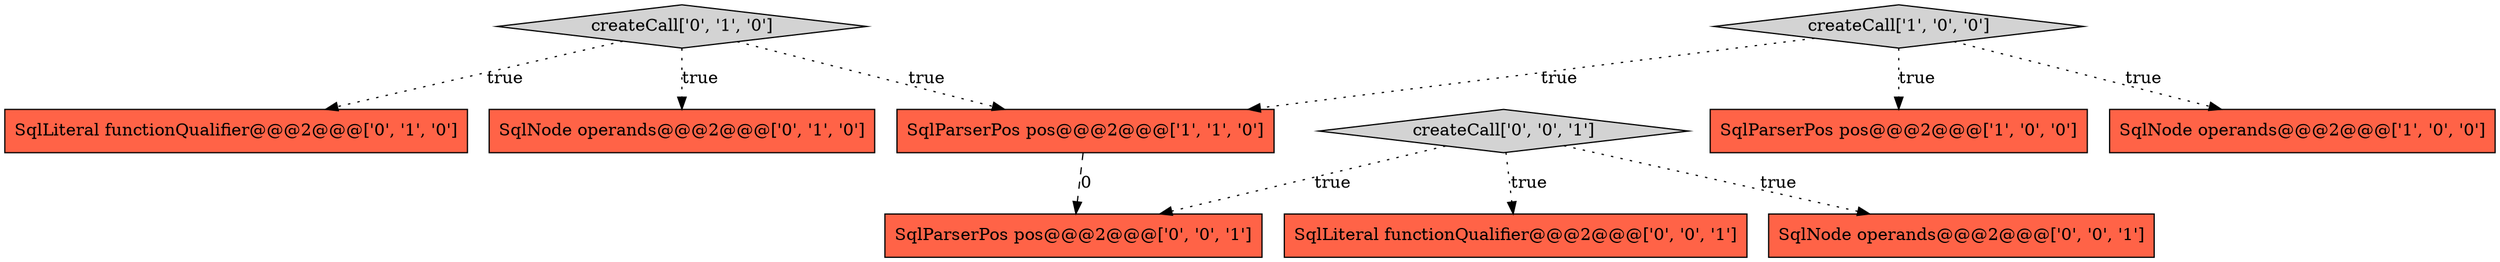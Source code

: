 digraph {
5 [style = filled, label = "SqlLiteral functionQualifier@@@2@@@['0', '1', '0']", fillcolor = tomato, shape = box image = "AAA0AAABBB2BBB"];
2 [style = filled, label = "SqlParserPos pos@@@2@@@['1', '0', '0']", fillcolor = tomato, shape = box image = "AAA0AAABBB1BBB"];
9 [style = filled, label = "SqlLiteral functionQualifier@@@2@@@['0', '0', '1']", fillcolor = tomato, shape = box image = "AAA0AAABBB3BBB"];
8 [style = filled, label = "SqlNode operands@@@2@@@['0', '0', '1']", fillcolor = tomato, shape = box image = "AAA0AAABBB3BBB"];
10 [style = filled, label = "SqlParserPos pos@@@2@@@['0', '0', '1']", fillcolor = tomato, shape = box image = "AAA0AAABBB3BBB"];
7 [style = filled, label = "createCall['0', '0', '1']", fillcolor = lightgray, shape = diamond image = "AAA0AAABBB3BBB"];
4 [style = filled, label = "SqlNode operands@@@2@@@['0', '1', '0']", fillcolor = tomato, shape = box image = "AAA0AAABBB2BBB"];
3 [style = filled, label = "SqlParserPos pos@@@2@@@['1', '1', '0']", fillcolor = tomato, shape = box image = "AAA0AAABBB1BBB"];
6 [style = filled, label = "createCall['0', '1', '0']", fillcolor = lightgray, shape = diamond image = "AAA0AAABBB2BBB"];
1 [style = filled, label = "SqlNode operands@@@2@@@['1', '0', '0']", fillcolor = tomato, shape = box image = "AAA0AAABBB1BBB"];
0 [style = filled, label = "createCall['1', '0', '0']", fillcolor = lightgray, shape = diamond image = "AAA0AAABBB1BBB"];
0->2 [style = dotted, label="true"];
6->5 [style = dotted, label="true"];
6->4 [style = dotted, label="true"];
0->3 [style = dotted, label="true"];
0->1 [style = dotted, label="true"];
3->10 [style = dashed, label="0"];
7->9 [style = dotted, label="true"];
6->3 [style = dotted, label="true"];
7->8 [style = dotted, label="true"];
7->10 [style = dotted, label="true"];
}
